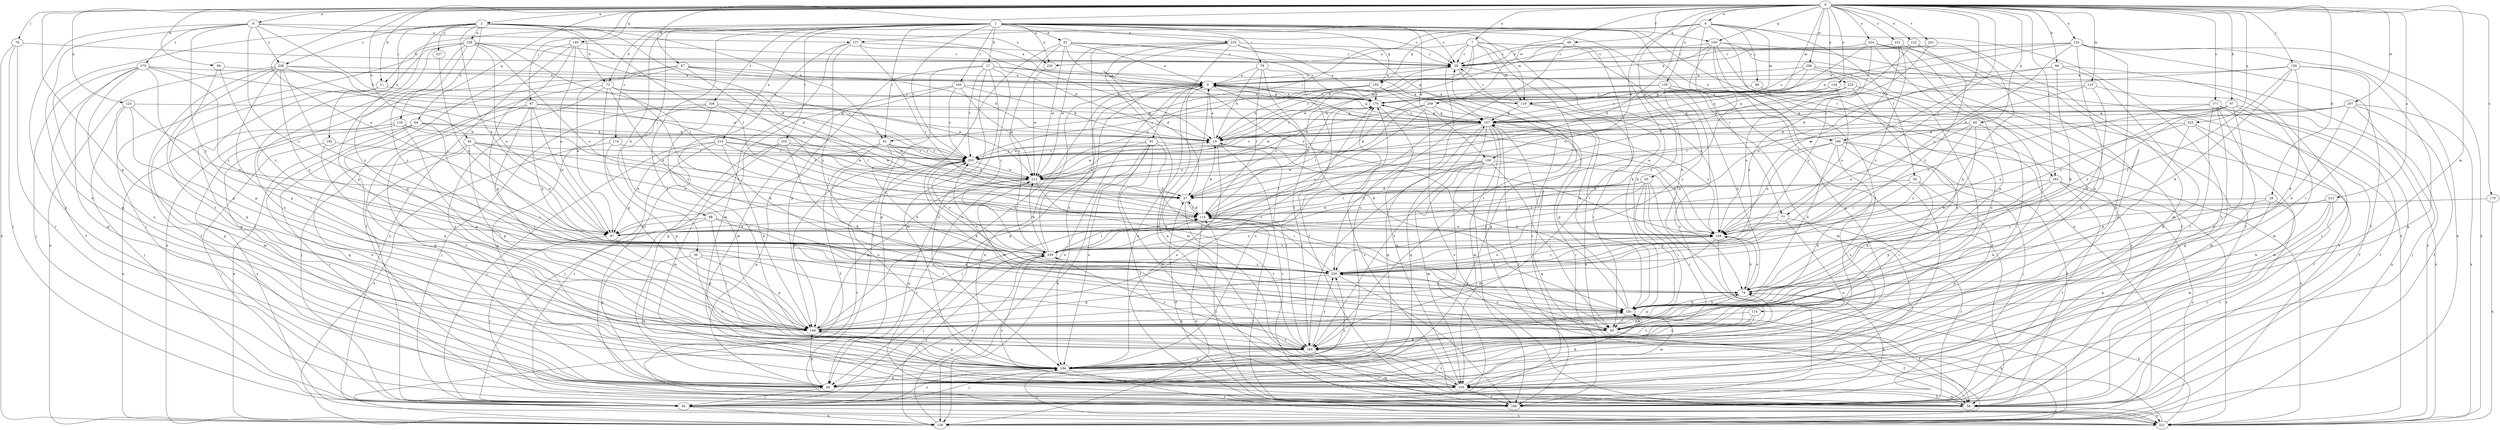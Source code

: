strict digraph  {
0;
1;
2;
4;
7;
8;
9;
11;
17;
19;
28;
29;
30;
32;
37;
40;
47;
49;
50;
56;
60;
63;
64;
65;
66;
67;
73;
74;
76;
77;
78;
81;
83;
87;
88;
89;
91;
92;
97;
99;
100;
101;
103;
108;
110;
114;
115;
119;
120;
122;
123;
124;
128;
129;
130;
134;
135;
137;
138;
148;
149;
150;
155;
157;
159;
165;
166;
170;
171;
174;
175;
176;
183;
185;
190;
192;
194;
201;
203;
206;
207;
209;
212;
213;
215;
220;
221;
223;
224;
225;
227;
230;
231;
235;
238;
239;
0 -> 2  [label=a];
0 -> 4  [label=a];
0 -> 7  [label=a];
0 -> 8  [label=a];
0 -> 11  [label=b];
0 -> 29  [label=d];
0 -> 40  [label=e];
0 -> 47  [label=e];
0 -> 49  [label=f];
0 -> 60  [label=g];
0 -> 63  [label=g];
0 -> 64  [label=g];
0 -> 66  [label=h];
0 -> 67  [label=h];
0 -> 76  [label=i];
0 -> 77  [label=i];
0 -> 87  [label=j];
0 -> 97  [label=k];
0 -> 99  [label=k];
0 -> 114  [label=m];
0 -> 115  [label=m];
0 -> 119  [label=m];
0 -> 122  [label=n];
0 -> 123  [label=n];
0 -> 124  [label=n];
0 -> 130  [label=o];
0 -> 134  [label=o];
0 -> 148  [label=p];
0 -> 149  [label=q];
0 -> 150  [label=q];
0 -> 159  [label=r];
0 -> 170  [label=s];
0 -> 171  [label=s];
0 -> 183  [label=t];
0 -> 190  [label=u];
0 -> 201  [label=v];
0 -> 206  [label=w];
0 -> 207  [label=w];
0 -> 209  [label=w];
0 -> 213  [label=x];
0 -> 223  [label=y];
0 -> 224  [label=y];
0 -> 225  [label=y];
0 -> 231  [label=z];
1 -> 11  [label=b];
1 -> 17  [label=b];
1 -> 28  [label=c];
1 -> 30  [label=d];
1 -> 32  [label=d];
1 -> 73  [label=h];
1 -> 77  [label=i];
1 -> 78  [label=i];
1 -> 81  [label=i];
1 -> 88  [label=j];
1 -> 100  [label=k];
1 -> 103  [label=l];
1 -> 108  [label=l];
1 -> 119  [label=m];
1 -> 150  [label=q];
1 -> 155  [label=q];
1 -> 165  [label=r];
1 -> 174  [label=s];
1 -> 183  [label=t];
1 -> 185  [label=t];
1 -> 190  [label=u];
1 -> 203  [label=v];
1 -> 215  [label=x];
1 -> 220  [label=x];
1 -> 235  [label=z];
2 -> 28  [label=c];
2 -> 37  [label=d];
2 -> 47  [label=e];
2 -> 65  [label=g];
2 -> 73  [label=h];
2 -> 81  [label=i];
2 -> 110  [label=l];
2 -> 128  [label=n];
2 -> 135  [label=o];
2 -> 148  [label=p];
2 -> 192  [label=u];
2 -> 220  [label=x];
2 -> 227  [label=y];
2 -> 238  [label=z];
4 -> 37  [label=d];
4 -> 50  [label=f];
4 -> 65  [label=g];
4 -> 81  [label=i];
4 -> 89  [label=j];
4 -> 100  [label=k];
4 -> 119  [label=m];
4 -> 129  [label=n];
4 -> 137  [label=o];
4 -> 155  [label=q];
4 -> 166  [label=r];
7 -> 19  [label=b];
7 -> 28  [label=c];
7 -> 74  [label=h];
7 -> 101  [label=k];
7 -> 119  [label=m];
7 -> 185  [label=t];
7 -> 194  [label=u];
7 -> 212  [label=w];
7 -> 220  [label=x];
8 -> 9  [label=a];
8 -> 19  [label=b];
8 -> 65  [label=g];
8 -> 137  [label=o];
8 -> 175  [label=s];
8 -> 194  [label=u];
8 -> 230  [label=y];
8 -> 238  [label=z];
8 -> 239  [label=z];
9 -> 28  [label=c];
9 -> 65  [label=g];
9 -> 91  [label=j];
9 -> 101  [label=k];
9 -> 119  [label=m];
9 -> 120  [label=m];
9 -> 129  [label=n];
9 -> 157  [label=q];
9 -> 176  [label=s];
11 -> 65  [label=g];
11 -> 176  [label=s];
11 -> 194  [label=u];
17 -> 9  [label=a];
17 -> 120  [label=m];
17 -> 148  [label=p];
17 -> 157  [label=q];
17 -> 166  [label=r];
17 -> 194  [label=u];
17 -> 203  [label=v];
17 -> 239  [label=z];
19 -> 9  [label=a];
19 -> 28  [label=c];
19 -> 166  [label=r];
19 -> 185  [label=t];
19 -> 194  [label=u];
19 -> 203  [label=v];
28 -> 9  [label=a];
28 -> 65  [label=g];
28 -> 138  [label=o];
29 -> 65  [label=g];
29 -> 101  [label=k];
29 -> 110  [label=l];
29 -> 166  [label=r];
30 -> 120  [label=m];
30 -> 148  [label=p];
30 -> 194  [label=u];
30 -> 230  [label=y];
32 -> 9  [label=a];
32 -> 28  [label=c];
32 -> 65  [label=g];
32 -> 138  [label=o];
32 -> 176  [label=s];
32 -> 212  [label=w];
32 -> 239  [label=z];
37 -> 110  [label=l];
37 -> 176  [label=s];
37 -> 185  [label=t];
40 -> 47  [label=e];
40 -> 110  [label=l];
40 -> 138  [label=o];
40 -> 148  [label=p];
40 -> 185  [label=t];
40 -> 194  [label=u];
40 -> 203  [label=v];
47 -> 148  [label=p];
47 -> 166  [label=r];
49 -> 28  [label=c];
49 -> 101  [label=k];
49 -> 185  [label=t];
49 -> 212  [label=w];
49 -> 239  [label=z];
50 -> 37  [label=d];
50 -> 65  [label=g];
50 -> 83  [label=i];
50 -> 101  [label=k];
56 -> 120  [label=m];
56 -> 176  [label=s];
56 -> 221  [label=x];
56 -> 239  [label=z];
60 -> 19  [label=b];
60 -> 47  [label=e];
60 -> 74  [label=h];
60 -> 83  [label=i];
60 -> 230  [label=y];
63 -> 37  [label=d];
63 -> 47  [label=e];
63 -> 83  [label=i];
63 -> 101  [label=k];
63 -> 110  [label=l];
63 -> 129  [label=n];
63 -> 185  [label=t];
63 -> 230  [label=y];
64 -> 19  [label=b];
64 -> 65  [label=g];
64 -> 83  [label=i];
64 -> 129  [label=n];
64 -> 166  [label=r];
64 -> 212  [label=w];
65 -> 92  [label=j];
65 -> 148  [label=p];
65 -> 157  [label=q];
65 -> 230  [label=y];
66 -> 9  [label=a];
66 -> 47  [label=e];
66 -> 65  [label=g];
66 -> 74  [label=h];
66 -> 166  [label=r];
67 -> 9  [label=a];
67 -> 19  [label=b];
67 -> 47  [label=e];
67 -> 65  [label=g];
67 -> 110  [label=l];
67 -> 129  [label=n];
67 -> 157  [label=q];
73 -> 92  [label=j];
73 -> 101  [label=k];
73 -> 148  [label=p];
73 -> 176  [label=s];
73 -> 194  [label=u];
73 -> 212  [label=w];
73 -> 230  [label=y];
74 -> 101  [label=k];
74 -> 138  [label=o];
74 -> 148  [label=p];
74 -> 203  [label=v];
76 -> 28  [label=c];
76 -> 92  [label=j];
76 -> 129  [label=n];
76 -> 166  [label=r];
77 -> 138  [label=o];
77 -> 166  [label=r];
77 -> 194  [label=u];
77 -> 239  [label=z];
78 -> 9  [label=a];
78 -> 19  [label=b];
78 -> 56  [label=f];
78 -> 110  [label=l];
78 -> 185  [label=t];
81 -> 37  [label=d];
81 -> 56  [label=f];
81 -> 65  [label=g];
81 -> 74  [label=h];
81 -> 194  [label=u];
81 -> 203  [label=v];
83 -> 56  [label=f];
83 -> 101  [label=k];
83 -> 212  [label=w];
83 -> 230  [label=y];
87 -> 47  [label=e];
87 -> 65  [label=g];
87 -> 83  [label=i];
87 -> 92  [label=j];
87 -> 110  [label=l];
87 -> 157  [label=q];
87 -> 203  [label=v];
87 -> 230  [label=y];
88 -> 47  [label=e];
88 -> 65  [label=g];
88 -> 83  [label=i];
88 -> 101  [label=k];
88 -> 185  [label=t];
89 -> 166  [label=r];
89 -> 176  [label=s];
91 -> 56  [label=f];
91 -> 83  [label=i];
91 -> 120  [label=m];
91 -> 129  [label=n];
91 -> 138  [label=o];
91 -> 194  [label=u];
91 -> 203  [label=v];
91 -> 212  [label=w];
92 -> 28  [label=c];
92 -> 129  [label=n];
92 -> 194  [label=u];
92 -> 221  [label=x];
92 -> 239  [label=z];
97 -> 19  [label=b];
97 -> 56  [label=f];
97 -> 138  [label=o];
97 -> 157  [label=q];
97 -> 185  [label=t];
97 -> 221  [label=x];
97 -> 239  [label=z];
99 -> 9  [label=a];
99 -> 148  [label=p];
99 -> 239  [label=z];
100 -> 83  [label=i];
100 -> 92  [label=j];
100 -> 110  [label=l];
100 -> 120  [label=m];
100 -> 138  [label=o];
100 -> 166  [label=r];
100 -> 185  [label=t];
100 -> 212  [label=w];
101 -> 19  [label=b];
101 -> 56  [label=f];
101 -> 74  [label=h];
101 -> 83  [label=i];
101 -> 120  [label=m];
101 -> 148  [label=p];
101 -> 157  [label=q];
103 -> 92  [label=j];
103 -> 101  [label=k];
103 -> 120  [label=m];
103 -> 203  [label=v];
103 -> 212  [label=w];
108 -> 65  [label=g];
108 -> 92  [label=j];
108 -> 110  [label=l];
108 -> 157  [label=q];
108 -> 185  [label=t];
110 -> 19  [label=b];
110 -> 37  [label=d];
110 -> 47  [label=e];
110 -> 83  [label=i];
110 -> 129  [label=n];
110 -> 138  [label=o];
114 -> 83  [label=i];
114 -> 148  [label=p];
114 -> 185  [label=t];
115 -> 74  [label=h];
115 -> 110  [label=l];
115 -> 120  [label=m];
115 -> 176  [label=s];
119 -> 9  [label=a];
119 -> 28  [label=c];
119 -> 83  [label=i];
119 -> 129  [label=n];
119 -> 157  [label=q];
120 -> 9  [label=a];
120 -> 56  [label=f];
120 -> 101  [label=k];
120 -> 166  [label=r];
120 -> 185  [label=t];
122 -> 28  [label=c];
122 -> 120  [label=m];
122 -> 212  [label=w];
122 -> 230  [label=y];
123 -> 47  [label=e];
123 -> 92  [label=j];
123 -> 120  [label=m];
123 -> 148  [label=p];
123 -> 157  [label=q];
124 -> 28  [label=c];
124 -> 56  [label=f];
124 -> 129  [label=n];
124 -> 138  [label=o];
124 -> 148  [label=p];
124 -> 157  [label=q];
124 -> 176  [label=s];
124 -> 194  [label=u];
124 -> 221  [label=x];
128 -> 19  [label=b];
128 -> 28  [label=c];
128 -> 47  [label=e];
128 -> 92  [label=j];
128 -> 110  [label=l];
128 -> 138  [label=o];
128 -> 148  [label=p];
128 -> 185  [label=t];
128 -> 194  [label=u];
128 -> 230  [label=y];
129 -> 9  [label=a];
129 -> 101  [label=k];
129 -> 203  [label=v];
129 -> 239  [label=z];
130 -> 37  [label=d];
130 -> 56  [label=f];
130 -> 74  [label=h];
130 -> 120  [label=m];
130 -> 176  [label=s];
130 -> 194  [label=u];
130 -> 203  [label=v];
130 -> 230  [label=y];
134 -> 138  [label=o];
134 -> 157  [label=q];
134 -> 176  [label=s];
135 -> 19  [label=b];
135 -> 37  [label=d];
135 -> 129  [label=n];
135 -> 148  [label=p];
135 -> 221  [label=x];
137 -> 19  [label=b];
137 -> 28  [label=c];
137 -> 110  [label=l];
137 -> 120  [label=m];
137 -> 166  [label=r];
137 -> 230  [label=y];
138 -> 9  [label=a];
138 -> 74  [label=h];
138 -> 148  [label=p];
138 -> 166  [label=r];
138 -> 230  [label=y];
138 -> 239  [label=z];
148 -> 9  [label=a];
148 -> 110  [label=l];
148 -> 176  [label=s];
148 -> 185  [label=t];
149 -> 28  [label=c];
149 -> 37  [label=d];
149 -> 47  [label=e];
149 -> 56  [label=f];
149 -> 148  [label=p];
149 -> 221  [label=x];
150 -> 9  [label=a];
150 -> 28  [label=c];
150 -> 47  [label=e];
150 -> 56  [label=f];
150 -> 92  [label=j];
150 -> 185  [label=t];
150 -> 194  [label=u];
150 -> 221  [label=x];
155 -> 19  [label=b];
155 -> 101  [label=k];
155 -> 176  [label=s];
155 -> 203  [label=v];
155 -> 212  [label=w];
155 -> 221  [label=x];
157 -> 19  [label=b];
157 -> 56  [label=f];
157 -> 65  [label=g];
157 -> 120  [label=m];
157 -> 138  [label=o];
157 -> 166  [label=r];
157 -> 176  [label=s];
157 -> 185  [label=t];
157 -> 203  [label=v];
157 -> 230  [label=y];
159 -> 9  [label=a];
159 -> 65  [label=g];
159 -> 74  [label=h];
159 -> 83  [label=i];
159 -> 101  [label=k];
159 -> 203  [label=v];
159 -> 230  [label=y];
165 -> 19  [label=b];
165 -> 65  [label=g];
165 -> 120  [label=m];
165 -> 176  [label=s];
165 -> 203  [label=v];
165 -> 212  [label=w];
166 -> 37  [label=d];
166 -> 74  [label=h];
166 -> 110  [label=l];
170 -> 110  [label=l];
170 -> 221  [label=x];
171 -> 56  [label=f];
171 -> 65  [label=g];
171 -> 120  [label=m];
171 -> 129  [label=n];
171 -> 138  [label=o];
171 -> 157  [label=q];
171 -> 185  [label=t];
174 -> 129  [label=n];
174 -> 148  [label=p];
174 -> 203  [label=v];
175 -> 9  [label=a];
175 -> 56  [label=f];
175 -> 65  [label=g];
175 -> 92  [label=j];
175 -> 148  [label=p];
175 -> 194  [label=u];
175 -> 212  [label=w];
175 -> 239  [label=z];
176 -> 9  [label=a];
176 -> 37  [label=d];
176 -> 110  [label=l];
176 -> 120  [label=m];
176 -> 157  [label=q];
183 -> 37  [label=d];
183 -> 101  [label=k];
183 -> 129  [label=n];
183 -> 148  [label=p];
183 -> 166  [label=r];
183 -> 221  [label=x];
185 -> 166  [label=r];
185 -> 194  [label=u];
185 -> 230  [label=y];
185 -> 239  [label=z];
190 -> 56  [label=f];
190 -> 74  [label=h];
190 -> 92  [label=j];
190 -> 138  [label=o];
190 -> 194  [label=u];
190 -> 203  [label=v];
190 -> 221  [label=x];
192 -> 92  [label=j];
192 -> 148  [label=p];
192 -> 203  [label=v];
194 -> 65  [label=g];
194 -> 74  [label=h];
194 -> 92  [label=j];
194 -> 101  [label=k];
194 -> 120  [label=m];
194 -> 148  [label=p];
194 -> 176  [label=s];
194 -> 221  [label=x];
201 -> 28  [label=c];
201 -> 101  [label=k];
201 -> 110  [label=l];
203 -> 19  [label=b];
203 -> 101  [label=k];
203 -> 148  [label=p];
203 -> 212  [label=w];
206 -> 9  [label=a];
206 -> 129  [label=n];
206 -> 157  [label=q];
206 -> 176  [label=s];
206 -> 221  [label=x];
206 -> 230  [label=y];
207 -> 19  [label=b];
207 -> 56  [label=f];
207 -> 74  [label=h];
207 -> 92  [label=j];
207 -> 157  [label=q];
207 -> 212  [label=w];
207 -> 221  [label=x];
209 -> 47  [label=e];
209 -> 157  [label=q];
209 -> 166  [label=r];
209 -> 212  [label=w];
209 -> 239  [label=z];
212 -> 37  [label=d];
212 -> 65  [label=g];
212 -> 148  [label=p];
212 -> 166  [label=r];
212 -> 230  [label=y];
213 -> 101  [label=k];
213 -> 110  [label=l];
213 -> 120  [label=m];
213 -> 166  [label=r];
213 -> 239  [label=z];
215 -> 47  [label=e];
215 -> 92  [label=j];
215 -> 110  [label=l];
215 -> 148  [label=p];
215 -> 166  [label=r];
215 -> 203  [label=v];
215 -> 212  [label=w];
220 -> 212  [label=w];
221 -> 74  [label=h];
221 -> 110  [label=l];
221 -> 157  [label=q];
221 -> 194  [label=u];
223 -> 19  [label=b];
223 -> 56  [label=f];
223 -> 120  [label=m];
223 -> 138  [label=o];
223 -> 148  [label=p];
224 -> 28  [label=c];
224 -> 56  [label=f];
224 -> 83  [label=i];
224 -> 148  [label=p];
224 -> 194  [label=u];
224 -> 203  [label=v];
224 -> 230  [label=y];
225 -> 83  [label=i];
225 -> 138  [label=o];
225 -> 148  [label=p];
225 -> 157  [label=q];
225 -> 176  [label=s];
225 -> 239  [label=z];
227 -> 239  [label=z];
230 -> 74  [label=h];
230 -> 110  [label=l];
230 -> 138  [label=o];
230 -> 148  [label=p];
230 -> 166  [label=r];
230 -> 203  [label=v];
231 -> 28  [label=c];
231 -> 65  [label=g];
231 -> 138  [label=o];
231 -> 230  [label=y];
235 -> 28  [label=c];
235 -> 37  [label=d];
235 -> 56  [label=f];
235 -> 157  [label=q];
235 -> 176  [label=s];
235 -> 194  [label=u];
235 -> 212  [label=w];
235 -> 221  [label=x];
238 -> 9  [label=a];
238 -> 37  [label=d];
238 -> 56  [label=f];
238 -> 129  [label=n];
238 -> 148  [label=p];
238 -> 185  [label=t];
238 -> 203  [label=v];
238 -> 230  [label=y];
238 -> 239  [label=z];
239 -> 9  [label=a];
239 -> 92  [label=j];
239 -> 110  [label=l];
239 -> 203  [label=v];
239 -> 212  [label=w];
239 -> 230  [label=y];
}

